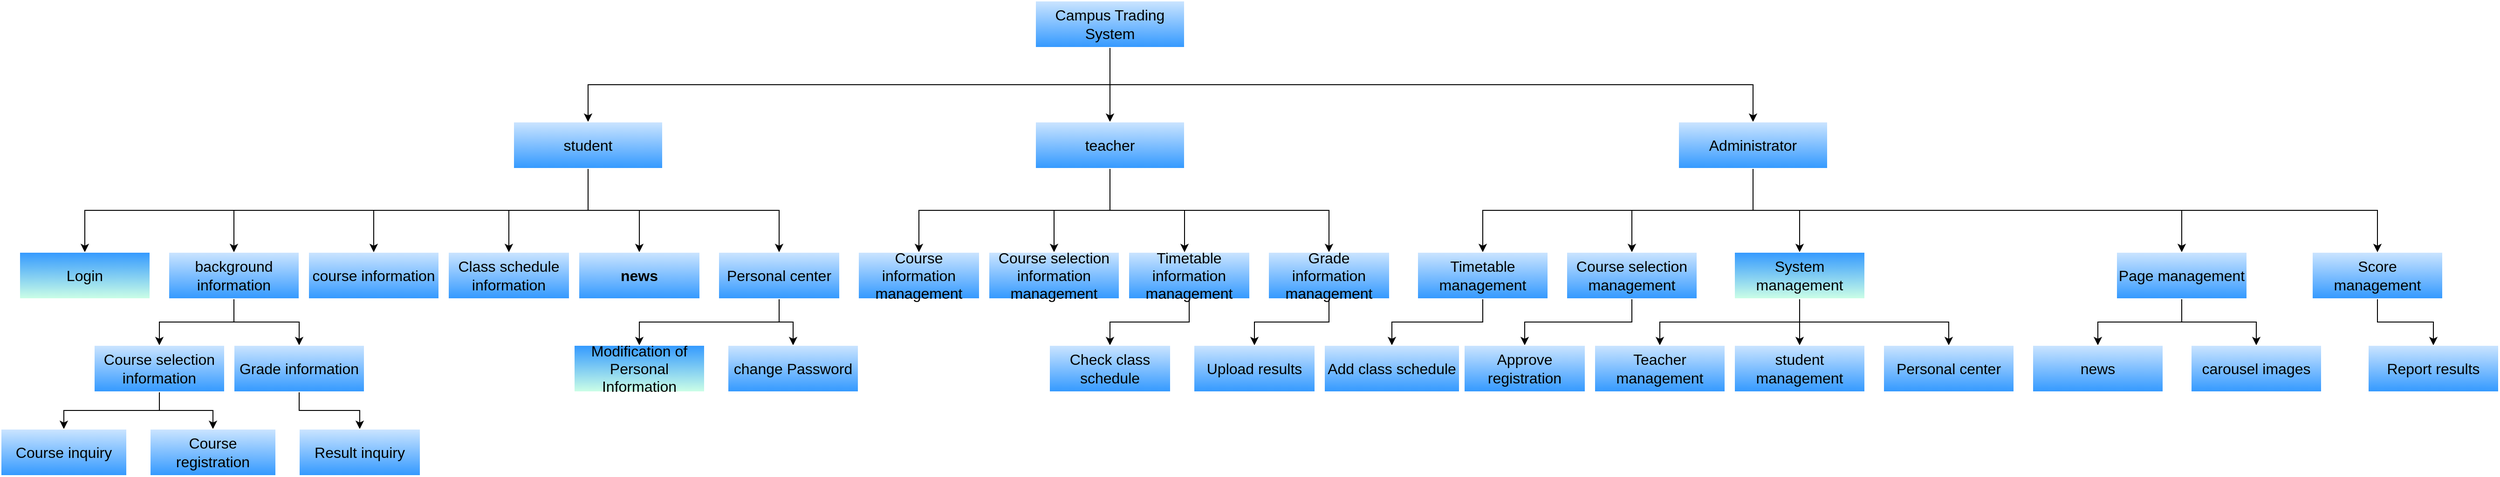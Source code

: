 <mxfile version="24.3.1" type="device">
  <diagram name="第 1 页" id="oV3MNunGEVXw0zkVHQPF">
    <mxGraphModel dx="4870" dy="2060" grid="0" gridSize="10" guides="1" tooltips="1" connect="1" arrows="1" fold="1" page="0" pageScale="1" pageWidth="1169" pageHeight="827" math="0" shadow="0">
      <root>
        <mxCell id="0" />
        <mxCell id="1" parent="0" />
        <mxCell id="jgvBByfqBmgq8L5Yq04H-12" style="edgeStyle=orthogonalEdgeStyle;rounded=0;orthogonalLoop=1;jettySize=auto;html=1;exitX=0.5;exitY=1;exitDx=0;exitDy=0;strokeColor=#000000;fontSize=16;" parent="1" source="jgvBByfqBmgq8L5Yq04H-1" target="jgvBByfqBmgq8L5Yq04H-9" edge="1">
          <mxGeometry relative="1" as="geometry" />
        </mxCell>
        <mxCell id="jgvBByfqBmgq8L5Yq04H-13" style="edgeStyle=orthogonalEdgeStyle;rounded=0;orthogonalLoop=1;jettySize=auto;html=1;exitX=0.5;exitY=1;exitDx=0;exitDy=0;entryX=0.5;entryY=0;entryDx=0;entryDy=0;fontSize=16;" parent="1" source="jgvBByfqBmgq8L5Yq04H-1" target="jgvBByfqBmgq8L5Yq04H-2" edge="1">
          <mxGeometry relative="1" as="geometry" />
        </mxCell>
        <mxCell id="jgvBByfqBmgq8L5Yq04H-14" style="edgeStyle=orthogonalEdgeStyle;rounded=0;orthogonalLoop=1;jettySize=auto;html=1;exitX=0.5;exitY=1;exitDx=0;exitDy=0;entryX=0.5;entryY=0;entryDx=0;entryDy=0;strokeColor=#000000;fontSize=16;" parent="1" source="jgvBByfqBmgq8L5Yq04H-1" target="jgvBByfqBmgq8L5Yq04H-10" edge="1">
          <mxGeometry relative="1" as="geometry" />
        </mxCell>
        <mxCell id="jgvBByfqBmgq8L5Yq04H-1" value="Campus Trading System" style="rounded=0;whiteSpace=wrap;html=1;fillColor=#3399FF;strokeColor=#FFFFFF;gradientColor=#CCE5FF;gradientDirection=north;fontSize=16;" parent="1" vertex="1">
          <mxGeometry x="680" y="60" width="160" height="50" as="geometry" />
        </mxCell>
        <mxCell id="jgvBByfqBmgq8L5Yq04H-63" style="edgeStyle=orthogonalEdgeStyle;rounded=0;orthogonalLoop=1;jettySize=auto;html=1;exitX=0.5;exitY=1;exitDx=0;exitDy=0;entryX=0.5;entryY=0;entryDx=0;entryDy=0;fontSize=16;" parent="1" source="jgvBByfqBmgq8L5Yq04H-2" target="jgvBByfqBmgq8L5Yq04H-5" edge="1">
          <mxGeometry relative="1" as="geometry" />
        </mxCell>
        <mxCell id="jgvBByfqBmgq8L5Yq04H-64" style="edgeStyle=orthogonalEdgeStyle;rounded=0;orthogonalLoop=1;jettySize=auto;html=1;exitX=0.5;exitY=1;exitDx=0;exitDy=0;fontSize=16;" parent="1" source="jgvBByfqBmgq8L5Yq04H-2" target="jgvBByfqBmgq8L5Yq04H-6" edge="1">
          <mxGeometry relative="1" as="geometry" />
        </mxCell>
        <mxCell id="jgvBByfqBmgq8L5Yq04H-84" style="edgeStyle=orthogonalEdgeStyle;rounded=0;orthogonalLoop=1;jettySize=auto;html=1;exitX=0.5;exitY=1;exitDx=0;exitDy=0;fontSize=16;" parent="1" source="jgvBByfqBmgq8L5Yq04H-2" target="kYfuOxFPFT6EWBuEDChM-17" edge="1">
          <mxGeometry relative="1" as="geometry" />
        </mxCell>
        <mxCell id="jgvBByfqBmgq8L5Yq04H-2" value="teacher" style="rounded=0;whiteSpace=wrap;html=1;fillColor=#3399FF;strokeColor=#FFFFFF;gradientColor=#CCE5FF;gradientDirection=north;fontSize=16;" parent="1" vertex="1">
          <mxGeometry x="680" y="190" width="160" height="50" as="geometry" />
        </mxCell>
        <mxCell id="jgvBByfqBmgq8L5Yq04H-50" style="edgeStyle=orthogonalEdgeStyle;rounded=0;orthogonalLoop=1;jettySize=auto;html=1;exitX=0.5;exitY=1;exitDx=0;exitDy=0;fontSize=16;" parent="1" source="jgvBByfqBmgq8L5Yq04H-3" target="jgvBByfqBmgq8L5Yq04H-15" edge="1">
          <mxGeometry relative="1" as="geometry" />
        </mxCell>
        <mxCell id="jgvBByfqBmgq8L5Yq04H-52" style="edgeStyle=orthogonalEdgeStyle;rounded=0;orthogonalLoop=1;jettySize=auto;html=1;exitX=0.5;exitY=1;exitDx=0;exitDy=0;entryX=0.5;entryY=0;entryDx=0;entryDy=0;fontSize=16;" parent="1" source="jgvBByfqBmgq8L5Yq04H-3" target="jgvBByfqBmgq8L5Yq04H-49" edge="1">
          <mxGeometry relative="1" as="geometry" />
        </mxCell>
        <mxCell id="jgvBByfqBmgq8L5Yq04H-3" value="Personal center" style="rounded=0;whiteSpace=wrap;html=1;fillColor=#3399FF;strokeColor=#FFFFFF;gradientColor=#CCE5FF;gradientDirection=north;fontSize=16;" parent="1" vertex="1">
          <mxGeometry x="340" y="330" width="130" height="50" as="geometry" />
        </mxCell>
        <mxCell id="jgvBByfqBmgq8L5Yq04H-5" value="Course information management" style="rounded=0;whiteSpace=wrap;html=1;fillColor=#3399FF;strokeColor=#FFFFFF;gradientColor=#CCE5FF;gradientDirection=north;fontSize=16;" parent="1" vertex="1">
          <mxGeometry x="490" y="330" width="130" height="50" as="geometry" />
        </mxCell>
        <mxCell id="jgvBByfqBmgq8L5Yq04H-6" value="Course selection information management" style="rounded=0;whiteSpace=wrap;html=1;fillColor=#3399FF;strokeColor=#FFFFFF;gradientColor=#CCE5FF;gradientDirection=north;fontSize=16;" parent="1" vertex="1">
          <mxGeometry x="630" y="330" width="140" height="50" as="geometry" />
        </mxCell>
        <mxCell id="jgvBByfqBmgq8L5Yq04H-59" style="edgeStyle=orthogonalEdgeStyle;rounded=0;orthogonalLoop=1;jettySize=auto;html=1;exitX=0.5;exitY=1;exitDx=0;exitDy=0;entryX=0.5;entryY=0;entryDx=0;entryDy=0;fontSize=16;" parent="1" source="jgvBByfqBmgq8L5Yq04H-7" target="jgvBByfqBmgq8L5Yq04H-58" edge="1">
          <mxGeometry relative="1" as="geometry" />
        </mxCell>
        <mxCell id="jgvBByfqBmgq8L5Yq04H-60" style="edgeStyle=orthogonalEdgeStyle;rounded=0;orthogonalLoop=1;jettySize=auto;html=1;exitX=0.5;exitY=1;exitDx=0;exitDy=0;entryX=0.5;entryY=0;entryDx=0;entryDy=0;fontSize=16;" parent="1" source="jgvBByfqBmgq8L5Yq04H-7" target="jgvBByfqBmgq8L5Yq04H-57" edge="1">
          <mxGeometry relative="1" as="geometry" />
        </mxCell>
        <mxCell id="jgvBByfqBmgq8L5Yq04H-7" value="background information" style="rounded=0;whiteSpace=wrap;html=1;fillColor=#3399FF;strokeColor=#FFFFFF;gradientColor=#CCE5FF;gradientDirection=north;fontSize=16;" parent="1" vertex="1">
          <mxGeometry x="-250" y="330" width="140" height="50" as="geometry" />
        </mxCell>
        <mxCell id="jgvBByfqBmgq8L5Yq04H-8" value="Class schedule information" style="rounded=0;whiteSpace=wrap;html=1;fillColor=#3399FF;strokeColor=#FFFFFF;gradientColor=#CCE5FF;gradientDirection=north;fontSize=16;" parent="1" vertex="1">
          <mxGeometry x="50" y="330" width="130" height="50" as="geometry" />
        </mxCell>
        <mxCell id="jgvBByfqBmgq8L5Yq04H-20" style="edgeStyle=orthogonalEdgeStyle;rounded=0;orthogonalLoop=1;jettySize=auto;html=1;exitX=0.5;exitY=1;exitDx=0;exitDy=0;fontSize=16;" parent="1" source="jgvBByfqBmgq8L5Yq04H-9" target="jgvBByfqBmgq8L5Yq04H-17" edge="1">
          <mxGeometry relative="1" as="geometry" />
        </mxCell>
        <mxCell id="jgvBByfqBmgq8L5Yq04H-34" style="edgeStyle=orthogonalEdgeStyle;rounded=0;orthogonalLoop=1;jettySize=auto;html=1;exitX=0.5;exitY=1;exitDx=0;exitDy=0;fontSize=16;" parent="1" source="jgvBByfqBmgq8L5Yq04H-9" target="jgvBByfqBmgq8L5Yq04H-18" edge="1">
          <mxGeometry relative="1" as="geometry" />
        </mxCell>
        <mxCell id="jgvBByfqBmgq8L5Yq04H-36" style="edgeStyle=orthogonalEdgeStyle;rounded=0;orthogonalLoop=1;jettySize=auto;html=1;exitX=0.5;exitY=1;exitDx=0;exitDy=0;entryX=0.5;entryY=0;entryDx=0;entryDy=0;fontSize=16;" parent="1" source="jgvBByfqBmgq8L5Yq04H-9" target="jgvBByfqBmgq8L5Yq04H-19" edge="1">
          <mxGeometry relative="1" as="geometry" />
        </mxCell>
        <mxCell id="jgvBByfqBmgq8L5Yq04H-42" style="edgeStyle=orthogonalEdgeStyle;rounded=0;orthogonalLoop=1;jettySize=auto;html=1;exitX=0.5;exitY=1;exitDx=0;exitDy=0;fontSize=16;" parent="1" source="jgvBByfqBmgq8L5Yq04H-9" target="jgvBByfqBmgq8L5Yq04H-41" edge="1">
          <mxGeometry relative="1" as="geometry" />
        </mxCell>
        <mxCell id="jgvBByfqBmgq8L5Yq04H-9" value="Administrator" style="rounded=0;whiteSpace=wrap;html=1;fillColor=#3399FF;strokeColor=#FFFFFF;gradientColor=#CCE5FF;gradientDirection=north;fontSize=16;" parent="1" vertex="1">
          <mxGeometry x="1370" y="190" width="160" height="50" as="geometry" />
        </mxCell>
        <mxCell id="jgvBByfqBmgq8L5Yq04H-29" style="edgeStyle=orthogonalEdgeStyle;rounded=0;orthogonalLoop=1;jettySize=auto;html=1;exitX=0.5;exitY=1;exitDx=0;exitDy=0;fontSize=16;" parent="1" source="jgvBByfqBmgq8L5Yq04H-10" target="jgvBByfqBmgq8L5Yq04H-16" edge="1">
          <mxGeometry relative="1" as="geometry" />
        </mxCell>
        <mxCell id="jgvBByfqBmgq8L5Yq04H-30" style="edgeStyle=orthogonalEdgeStyle;rounded=0;orthogonalLoop=1;jettySize=auto;html=1;exitX=0.5;exitY=1;exitDx=0;exitDy=0;fontSize=16;" parent="1" source="jgvBByfqBmgq8L5Yq04H-10" target="jgvBByfqBmgq8L5Yq04H-7" edge="1">
          <mxGeometry relative="1" as="geometry" />
        </mxCell>
        <mxCell id="jgvBByfqBmgq8L5Yq04H-31" style="edgeStyle=orthogonalEdgeStyle;rounded=0;orthogonalLoop=1;jettySize=auto;html=1;exitX=0.5;exitY=1;exitDx=0;exitDy=0;entryX=0.5;entryY=0;entryDx=0;entryDy=0;fontSize=16;" parent="1" source="jgvBByfqBmgq8L5Yq04H-10" target="jgvBByfqBmgq8L5Yq04H-8" edge="1">
          <mxGeometry relative="1" as="geometry" />
        </mxCell>
        <mxCell id="jgvBByfqBmgq8L5Yq04H-32" style="edgeStyle=orthogonalEdgeStyle;rounded=0;orthogonalLoop=1;jettySize=auto;html=1;exitX=0.5;exitY=1;exitDx=0;exitDy=0;entryX=0.5;entryY=0;entryDx=0;entryDy=0;fontSize=16;" parent="1" source="jgvBByfqBmgq8L5Yq04H-10" target="jgvBByfqBmgq8L5Yq04H-3" edge="1">
          <mxGeometry relative="1" as="geometry" />
        </mxCell>
        <mxCell id="kYfuOxFPFT6EWBuEDChM-3" style="edgeStyle=orthogonalEdgeStyle;rounded=0;orthogonalLoop=1;jettySize=auto;html=1;fontSize=16;" parent="1" source="jgvBByfqBmgq8L5Yq04H-10" target="kYfuOxFPFT6EWBuEDChM-2" edge="1">
          <mxGeometry relative="1" as="geometry" />
        </mxCell>
        <mxCell id="jgvBByfqBmgq8L5Yq04H-10" value="student" style="rounded=0;whiteSpace=wrap;html=1;fillColor=#3399FF;strokeColor=#FFFFFF;gradientColor=#CCE5FF;gradientDirection=north;fontSize=16;" parent="1" vertex="1">
          <mxGeometry x="120" y="190" width="160" height="50" as="geometry" />
        </mxCell>
        <mxCell id="jgvBByfqBmgq8L5Yq04H-15" value="Modification of Personal Information" style="rounded=0;whiteSpace=wrap;html=1;fillColor=#3399FF;strokeColor=#FFFFFF;gradientColor=#CCFFE6;gradientDirection=south;fontSize=16;" parent="1" vertex="1">
          <mxGeometry x="185" y="430" width="140" height="50" as="geometry" />
        </mxCell>
        <mxCell id="jgvBByfqBmgq8L5Yq04H-16" value="Login" style="rounded=0;whiteSpace=wrap;html=1;fillColor=#3399FF;strokeColor=#FFFFFF;gradientColor=#CCFFE6;gradientDirection=south;fontSize=16;" parent="1" vertex="1">
          <mxGeometry x="-410" y="330" width="140" height="50" as="geometry" />
        </mxCell>
        <mxCell id="jgvBByfqBmgq8L5Yq04H-26" style="edgeStyle=orthogonalEdgeStyle;rounded=0;orthogonalLoop=1;jettySize=auto;html=1;exitX=0.5;exitY=1;exitDx=0;exitDy=0;entryX=0.5;entryY=0;entryDx=0;entryDy=0;fontSize=16;" parent="1" source="jgvBByfqBmgq8L5Yq04H-17" target="jgvBByfqBmgq8L5Yq04H-23" edge="1">
          <mxGeometry relative="1" as="geometry" />
        </mxCell>
        <mxCell id="jgvBByfqBmgq8L5Yq04H-27" style="edgeStyle=orthogonalEdgeStyle;rounded=0;orthogonalLoop=1;jettySize=auto;html=1;exitX=0.5;exitY=1;exitDx=0;exitDy=0;entryX=0.5;entryY=0;entryDx=0;entryDy=0;fontSize=16;" parent="1" source="jgvBByfqBmgq8L5Yq04H-17" target="jgvBByfqBmgq8L5Yq04H-21" edge="1">
          <mxGeometry relative="1" as="geometry" />
        </mxCell>
        <mxCell id="jgvBByfqBmgq8L5Yq04H-28" style="edgeStyle=orthogonalEdgeStyle;rounded=0;orthogonalLoop=1;jettySize=auto;html=1;exitX=0.5;exitY=1;exitDx=0;exitDy=0;entryX=0.5;entryY=0;entryDx=0;entryDy=0;fontSize=16;" parent="1" source="jgvBByfqBmgq8L5Yq04H-17" target="jgvBByfqBmgq8L5Yq04H-22" edge="1">
          <mxGeometry relative="1" as="geometry" />
        </mxCell>
        <mxCell id="jgvBByfqBmgq8L5Yq04H-17" value="System management" style="rounded=0;whiteSpace=wrap;html=1;fillColor=#3399FF;strokeColor=#FFFFFF;gradientColor=#CCFFE6;gradientDirection=south;fontSize=16;" parent="1" vertex="1">
          <mxGeometry x="1430" y="330" width="140" height="50" as="geometry" />
        </mxCell>
        <mxCell id="jgvBByfqBmgq8L5Yq04H-62" style="edgeStyle=orthogonalEdgeStyle;rounded=0;orthogonalLoop=1;jettySize=auto;html=1;exitX=0.5;exitY=1;exitDx=0;exitDy=0;entryX=0.5;entryY=0;entryDx=0;entryDy=0;fontSize=16;" parent="1" source="jgvBByfqBmgq8L5Yq04H-18" target="jgvBByfqBmgq8L5Yq04H-61" edge="1">
          <mxGeometry relative="1" as="geometry" />
        </mxCell>
        <mxCell id="jgvBByfqBmgq8L5Yq04H-18" value="Course selection management" style="rounded=0;whiteSpace=wrap;html=1;fillColor=#3399FF;strokeColor=#FFFFFF;gradientColor=#CCE5FF;gradientDirection=north;fontSize=16;" parent="1" vertex="1">
          <mxGeometry x="1250" y="330" width="140" height="50" as="geometry" />
        </mxCell>
        <mxCell id="jgvBByfqBmgq8L5Yq04H-39" style="edgeStyle=orthogonalEdgeStyle;rounded=0;orthogonalLoop=1;jettySize=auto;html=1;exitX=0.5;exitY=1;exitDx=0;exitDy=0;entryX=0.5;entryY=0;entryDx=0;entryDy=0;fontSize=16;" parent="1" source="jgvBByfqBmgq8L5Yq04H-19" target="jgvBByfqBmgq8L5Yq04H-37" edge="1">
          <mxGeometry relative="1" as="geometry" />
        </mxCell>
        <mxCell id="jgvBByfqBmgq8L5Yq04H-19" value="Timetable management" style="rounded=0;whiteSpace=wrap;html=1;fillColor=#3399FF;strokeColor=#FFFFFF;gradientColor=#CCE5FF;gradientDirection=north;fontSize=16;" parent="1" vertex="1">
          <mxGeometry x="1090" y="330" width="140" height="50" as="geometry" />
        </mxCell>
        <mxCell id="jgvBByfqBmgq8L5Yq04H-21" value="Teacher management" style="rounded=0;whiteSpace=wrap;html=1;fillColor=#3399FF;strokeColor=#FFFFFF;gradientColor=#CCE5FF;gradientDirection=north;fontSize=16;" parent="1" vertex="1">
          <mxGeometry x="1280" y="430" width="140" height="50" as="geometry" />
        </mxCell>
        <mxCell id="jgvBByfqBmgq8L5Yq04H-22" value="student management" style="rounded=0;whiteSpace=wrap;html=1;fillColor=#3399FF;strokeColor=#FFFFFF;gradientColor=#CCE5FF;gradientDirection=north;fontSize=16;" parent="1" vertex="1">
          <mxGeometry x="1430" y="430" width="140" height="50" as="geometry" />
        </mxCell>
        <mxCell id="jgvBByfqBmgq8L5Yq04H-23" value="Personal center" style="rounded=0;whiteSpace=wrap;html=1;fillColor=#3399FF;strokeColor=#FFFFFF;gradientColor=#CCE5FF;gradientDirection=north;fontSize=16;" parent="1" vertex="1">
          <mxGeometry x="1590" y="430" width="140" height="50" as="geometry" />
        </mxCell>
        <mxCell id="jgvBByfqBmgq8L5Yq04H-37" value="Add class schedule" style="rounded=0;whiteSpace=wrap;html=1;fillColor=#3399FF;strokeColor=#FFFFFF;gradientColor=#CCE5FF;gradientDirection=north;fontSize=16;" parent="1" vertex="1">
          <mxGeometry x="990" y="430" width="145" height="50" as="geometry" />
        </mxCell>
        <mxCell id="jgvBByfqBmgq8L5Yq04H-45" style="edgeStyle=orthogonalEdgeStyle;rounded=0;orthogonalLoop=1;jettySize=auto;html=1;exitX=0.5;exitY=1;exitDx=0;exitDy=0;entryX=0.5;entryY=0;entryDx=0;entryDy=0;fontSize=16;" parent="1" source="jgvBByfqBmgq8L5Yq04H-41" target="jgvBByfqBmgq8L5Yq04H-44" edge="1">
          <mxGeometry relative="1" as="geometry" />
        </mxCell>
        <mxCell id="jgvBByfqBmgq8L5Yq04H-46" style="edgeStyle=orthogonalEdgeStyle;rounded=0;orthogonalLoop=1;jettySize=auto;html=1;exitX=0.5;exitY=1;exitDx=0;exitDy=0;entryX=0.5;entryY=0;entryDx=0;entryDy=0;fontSize=16;" parent="1" source="jgvBByfqBmgq8L5Yq04H-41" target="jgvBByfqBmgq8L5Yq04H-43" edge="1">
          <mxGeometry relative="1" as="geometry" />
        </mxCell>
        <mxCell id="jgvBByfqBmgq8L5Yq04H-41" value="Page management" style="rounded=0;whiteSpace=wrap;html=1;fillColor=#3399FF;strokeColor=#FFFFFF;gradientColor=#CCE5FF;gradientDirection=north;fontSize=16;" parent="1" vertex="1">
          <mxGeometry x="1840" y="330" width="140" height="50" as="geometry" />
        </mxCell>
        <mxCell id="jgvBByfqBmgq8L5Yq04H-43" value="carousel images" style="rounded=0;whiteSpace=wrap;html=1;fillColor=#3399FF;strokeColor=#FFFFFF;gradientColor=#CCE5FF;gradientDirection=north;fontSize=16;" parent="1" vertex="1">
          <mxGeometry x="1920" y="430" width="140" height="50" as="geometry" />
        </mxCell>
        <mxCell id="jgvBByfqBmgq8L5Yq04H-44" value="news" style="rounded=0;whiteSpace=wrap;html=1;fillColor=#3399FF;strokeColor=#FFFFFF;gradientColor=#CCE5FF;gradientDirection=north;fontSize=16;" parent="1" vertex="1">
          <mxGeometry x="1750" y="430" width="140" height="50" as="geometry" />
        </mxCell>
        <mxCell id="jgvBByfqBmgq8L5Yq04H-49" value="change Password" style="rounded=0;whiteSpace=wrap;html=1;fillColor=#3399FF;strokeColor=#FFFFFF;gradientColor=#CCE5FF;gradientDirection=north;fontSize=16;" parent="1" vertex="1">
          <mxGeometry x="350" y="430" width="140" height="50" as="geometry" />
        </mxCell>
        <mxCell id="jgvBByfqBmgq8L5Yq04H-70" style="edgeStyle=orthogonalEdgeStyle;rounded=0;orthogonalLoop=1;jettySize=auto;html=1;exitX=0.5;exitY=1;exitDx=0;exitDy=0;entryX=0.5;entryY=0;entryDx=0;entryDy=0;fontSize=16;" parent="1" source="jgvBByfqBmgq8L5Yq04H-57" target="jgvBByfqBmgq8L5Yq04H-69" edge="1">
          <mxGeometry relative="1" as="geometry" />
        </mxCell>
        <mxCell id="jgvBByfqBmgq8L5Yq04H-57" value="Grade information" style="rounded=0;whiteSpace=wrap;html=1;fillColor=#3399FF;strokeColor=#FFFFFF;gradientColor=#CCE5FF;gradientDirection=north;fontSize=16;" parent="1" vertex="1">
          <mxGeometry x="-180" y="430" width="140" height="50" as="geometry" />
        </mxCell>
        <mxCell id="jgvBByfqBmgq8L5Yq04H-73" style="edgeStyle=orthogonalEdgeStyle;rounded=0;orthogonalLoop=1;jettySize=auto;html=1;exitX=0.5;exitY=1;exitDx=0;exitDy=0;entryX=0.5;entryY=0;entryDx=0;entryDy=0;fontSize=16;" parent="1" source="jgvBByfqBmgq8L5Yq04H-58" target="jgvBByfqBmgq8L5Yq04H-67" edge="1">
          <mxGeometry relative="1" as="geometry" />
        </mxCell>
        <mxCell id="kYfuOxFPFT6EWBuEDChM-15" style="edgeStyle=orthogonalEdgeStyle;rounded=0;orthogonalLoop=1;jettySize=auto;html=1;fontSize=16;" parent="1" source="jgvBByfqBmgq8L5Yq04H-58" target="kYfuOxFPFT6EWBuEDChM-14" edge="1">
          <mxGeometry relative="1" as="geometry" />
        </mxCell>
        <mxCell id="jgvBByfqBmgq8L5Yq04H-58" value="Course selection information" style="rounded=0;whiteSpace=wrap;html=1;fillColor=#3399FF;strokeColor=#FFFFFF;gradientColor=#CCE5FF;gradientDirection=north;fontSize=16;" parent="1" vertex="1">
          <mxGeometry x="-330" y="430" width="140" height="50" as="geometry" />
        </mxCell>
        <mxCell id="jgvBByfqBmgq8L5Yq04H-61" value="Approve registration" style="rounded=0;whiteSpace=wrap;html=1;fillColor=#3399FF;strokeColor=#FFFFFF;gradientColor=#CCE5FF;gradientDirection=north;fontSize=16;" parent="1" vertex="1">
          <mxGeometry x="1140" y="430" width="130" height="50" as="geometry" />
        </mxCell>
        <mxCell id="jgvBByfqBmgq8L5Yq04H-67" value="Purchase commodity" style="rounded=0;whiteSpace=wrap;html=1;fillColor=#3399FF;strokeColor=#FFFFFF;gradientColor=#CCE5FF;gradientDirection=north;fontSize=16;" parent="1" vertex="1">
          <mxGeometry x="-430" y="520" width="135" height="50" as="geometry" />
        </mxCell>
        <mxCell id="jgvBByfqBmgq8L5Yq04H-69" value="Result inquiry" style="rounded=0;whiteSpace=wrap;html=1;fillColor=#3399FF;strokeColor=#FFFFFF;gradientColor=#CCE5FF;gradientDirection=north;fontSize=16;" parent="1" vertex="1">
          <mxGeometry x="-110" y="520" width="130" height="50" as="geometry" />
        </mxCell>
        <mxCell id="kYfuOxFPFT6EWBuEDChM-26" style="edgeStyle=orthogonalEdgeStyle;rounded=0;orthogonalLoop=1;jettySize=auto;html=1;entryX=0.5;entryY=0;entryDx=0;entryDy=0;fontSize=16;" parent="1" source="jgvBByfqBmgq8L5Yq04H-83" target="kYfuOxFPFT6EWBuEDChM-22" edge="1">
          <mxGeometry relative="1" as="geometry" />
        </mxCell>
        <mxCell id="jgvBByfqBmgq8L5Yq04H-83" value="Timetable information management" style="rounded=0;whiteSpace=wrap;html=1;fillColor=#3399FF;strokeColor=#FFFFFF;gradientColor=#CCE5FF;gradientDirection=north;fontSize=16;" parent="1" vertex="1">
          <mxGeometry x="780" y="330" width="130" height="50" as="geometry" />
        </mxCell>
        <mxCell id="kYfuOxFPFT6EWBuEDChM-2" value="news" style="rounded=0;whiteSpace=wrap;html=1;fillColor=#3399FF;strokeColor=#FFFFFF;gradientColor=#CCE5FF;gradientDirection=north;fontStyle=1;fontSize=16;" parent="1" vertex="1">
          <mxGeometry x="190" y="330" width="130" height="50" as="geometry" />
        </mxCell>
        <mxCell id="kYfuOxFPFT6EWBuEDChM-4" value="course information" style="rounded=0;whiteSpace=wrap;html=1;fillColor=#3399FF;strokeColor=#FFFFFF;gradientColor=#CCE5FF;gradientDirection=north;fontSize=16;" parent="1" vertex="1">
          <mxGeometry x="-100" y="330" width="140" height="50" as="geometry" />
        </mxCell>
        <mxCell id="kYfuOxFPFT6EWBuEDChM-8" value="" style="endArrow=classic;html=1;rounded=0;entryX=0.5;entryY=0;entryDx=0;entryDy=0;fontSize=16;" parent="1" target="kYfuOxFPFT6EWBuEDChM-4" edge="1">
          <mxGeometry width="50" height="50" relative="1" as="geometry">
            <mxPoint x="-30" y="285" as="sourcePoint" />
            <mxPoint x="-30" y="320" as="targetPoint" />
          </mxGeometry>
        </mxCell>
        <mxCell id="kYfuOxFPFT6EWBuEDChM-13" value="Course inquiry" style="rounded=0;whiteSpace=wrap;html=1;fillColor=#3399FF;strokeColor=#FFFFFF;gradientColor=#CCE5FF;gradientDirection=north;fontSize=16;" parent="1" vertex="1">
          <mxGeometry x="-430" y="520" width="135" height="50" as="geometry" />
        </mxCell>
        <mxCell id="kYfuOxFPFT6EWBuEDChM-14" value="Course registration" style="rounded=0;whiteSpace=wrap;html=1;fillColor=#3399FF;strokeColor=#FFFFFF;gradientColor=#CCE5FF;gradientDirection=north;fontSize=16;" parent="1" vertex="1">
          <mxGeometry x="-270" y="520" width="135" height="50" as="geometry" />
        </mxCell>
        <mxCell id="kYfuOxFPFT6EWBuEDChM-25" style="edgeStyle=orthogonalEdgeStyle;rounded=0;orthogonalLoop=1;jettySize=auto;html=1;fontSize=16;" parent="1" source="kYfuOxFPFT6EWBuEDChM-17" target="kYfuOxFPFT6EWBuEDChM-23" edge="1">
          <mxGeometry relative="1" as="geometry" />
        </mxCell>
        <mxCell id="kYfuOxFPFT6EWBuEDChM-17" value="Grade information management" style="rounded=0;whiteSpace=wrap;html=1;fillColor=#3399FF;strokeColor=#FFFFFF;gradientColor=#CCE5FF;gradientDirection=north;fontSize=16;" parent="1" vertex="1">
          <mxGeometry x="930" y="330" width="130" height="50" as="geometry" />
        </mxCell>
        <mxCell id="kYfuOxFPFT6EWBuEDChM-20" value="" style="endArrow=classic;html=1;rounded=0;fontSize=16;" parent="1" edge="1">
          <mxGeometry width="50" height="50" relative="1" as="geometry">
            <mxPoint x="840" y="285" as="sourcePoint" />
            <mxPoint x="840" y="330" as="targetPoint" />
          </mxGeometry>
        </mxCell>
        <mxCell id="kYfuOxFPFT6EWBuEDChM-22" value="Check class schedule" style="rounded=0;whiteSpace=wrap;html=1;fillColor=#3399FF;strokeColor=#FFFFFF;gradientColor=#CCE5FF;gradientDirection=north;fontSize=16;" parent="1" vertex="1">
          <mxGeometry x="695" y="430" width="130" height="50" as="geometry" />
        </mxCell>
        <mxCell id="kYfuOxFPFT6EWBuEDChM-23" value="Upload results" style="rounded=0;whiteSpace=wrap;html=1;fillColor=#3399FF;strokeColor=#FFFFFF;gradientColor=#CCE5FF;gradientDirection=north;fontSize=16;" parent="1" vertex="1">
          <mxGeometry x="850" y="430" width="130" height="50" as="geometry" />
        </mxCell>
        <mxCell id="kYfuOxFPFT6EWBuEDChM-40" style="edgeStyle=orthogonalEdgeStyle;rounded=0;orthogonalLoop=1;jettySize=auto;html=1;fontSize=16;" parent="1" source="kYfuOxFPFT6EWBuEDChM-28" target="kYfuOxFPFT6EWBuEDChM-39" edge="1">
          <mxGeometry relative="1" as="geometry" />
        </mxCell>
        <mxCell id="kYfuOxFPFT6EWBuEDChM-28" value="Score management" style="rounded=0;whiteSpace=wrap;html=1;fillColor=#3399FF;strokeColor=#FFFFFF;gradientColor=#CCE5FF;gradientDirection=north;fontSize=16;" parent="1" vertex="1">
          <mxGeometry x="2050" y="330" width="140" height="50" as="geometry" />
        </mxCell>
        <mxCell id="kYfuOxFPFT6EWBuEDChM-38" value="" style="endArrow=classic;html=1;rounded=0;entryX=0.5;entryY=0;entryDx=0;entryDy=0;fontSize=16;" parent="1" target="kYfuOxFPFT6EWBuEDChM-28" edge="1">
          <mxGeometry width="50" height="50" relative="1" as="geometry">
            <mxPoint x="1910" y="285" as="sourcePoint" />
            <mxPoint x="2120" y="285" as="targetPoint" />
            <Array as="points">
              <mxPoint x="2120" y="285" />
            </Array>
          </mxGeometry>
        </mxCell>
        <mxCell id="kYfuOxFPFT6EWBuEDChM-39" value="Report results" style="rounded=0;whiteSpace=wrap;html=1;fillColor=#3399FF;strokeColor=#FFFFFF;gradientColor=#CCE5FF;gradientDirection=north;fontSize=16;" parent="1" vertex="1">
          <mxGeometry x="2110" y="430" width="140" height="50" as="geometry" />
        </mxCell>
      </root>
    </mxGraphModel>
  </diagram>
</mxfile>

